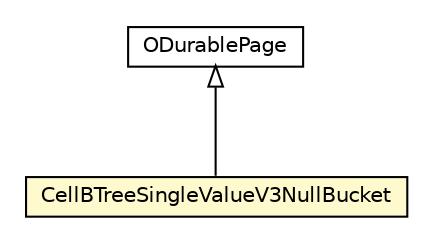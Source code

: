 #!/usr/local/bin/dot
#
# Class diagram 
# Generated by UMLGraph version R5_6-24-gf6e263 (http://www.umlgraph.org/)
#

digraph G {
	edge [fontname="Helvetica",fontsize=10,labelfontname="Helvetica",labelfontsize=10];
	node [fontname="Helvetica",fontsize=10,shape=plaintext];
	nodesep=0.25;
	ranksep=0.5;
	// com.orientechnologies.orient.core.storage.impl.local.paginated.base.ODurablePage
	c986856 [label=<<table title="com.orientechnologies.orient.core.storage.impl.local.paginated.base.ODurablePage" border="0" cellborder="1" cellspacing="0" cellpadding="2" port="p" href="../../../../impl/local/paginated/base/ODurablePage.html">
		<tr><td><table border="0" cellspacing="0" cellpadding="1">
<tr><td align="center" balign="center"> ODurablePage </td></tr>
		</table></td></tr>
		</table>>, URL="../../../../impl/local/paginated/base/ODurablePage.html", fontname="Helvetica", fontcolor="black", fontsize=10.0];
	// com.orientechnologies.orient.core.storage.index.sbtree.singlevalue.v3.CellBTreeSingleValueV3NullBucket
	c986939 [label=<<table title="com.orientechnologies.orient.core.storage.index.sbtree.singlevalue.v3.CellBTreeSingleValueV3NullBucket" border="0" cellborder="1" cellspacing="0" cellpadding="2" port="p" bgcolor="lemonChiffon" href="./CellBTreeSingleValueV3NullBucket.html">
		<tr><td><table border="0" cellspacing="0" cellpadding="1">
<tr><td align="center" balign="center"> CellBTreeSingleValueV3NullBucket </td></tr>
		</table></td></tr>
		</table>>, URL="./CellBTreeSingleValueV3NullBucket.html", fontname="Helvetica", fontcolor="black", fontsize=10.0];
	//com.orientechnologies.orient.core.storage.index.sbtree.singlevalue.v3.CellBTreeSingleValueV3NullBucket extends com.orientechnologies.orient.core.storage.impl.local.paginated.base.ODurablePage
	c986856:p -> c986939:p [dir=back,arrowtail=empty];
}

